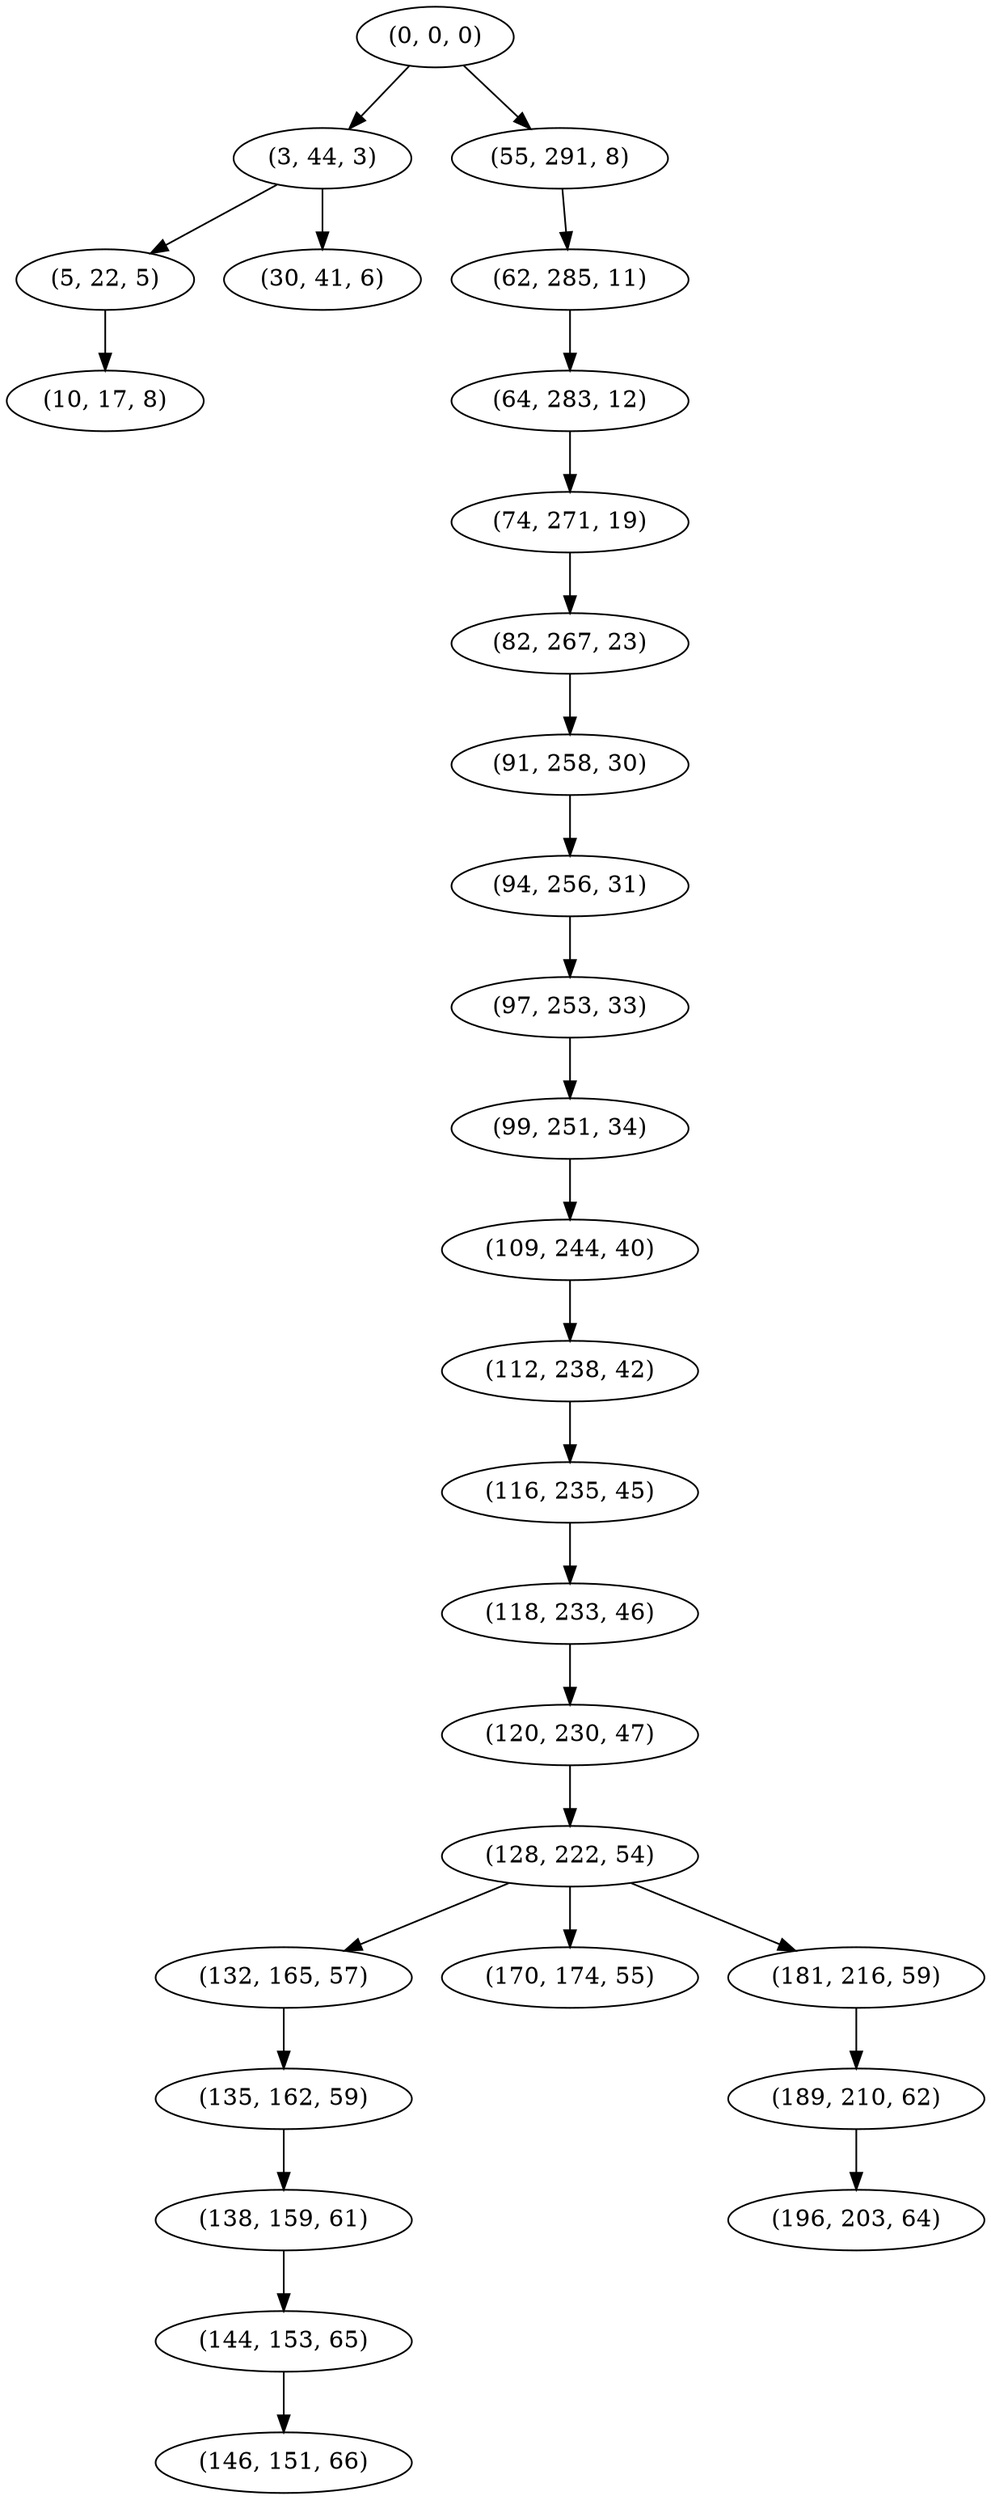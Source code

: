 digraph tree {
    "(0, 0, 0)";
    "(3, 44, 3)";
    "(5, 22, 5)";
    "(10, 17, 8)";
    "(30, 41, 6)";
    "(55, 291, 8)";
    "(62, 285, 11)";
    "(64, 283, 12)";
    "(74, 271, 19)";
    "(82, 267, 23)";
    "(91, 258, 30)";
    "(94, 256, 31)";
    "(97, 253, 33)";
    "(99, 251, 34)";
    "(109, 244, 40)";
    "(112, 238, 42)";
    "(116, 235, 45)";
    "(118, 233, 46)";
    "(120, 230, 47)";
    "(128, 222, 54)";
    "(132, 165, 57)";
    "(135, 162, 59)";
    "(138, 159, 61)";
    "(144, 153, 65)";
    "(146, 151, 66)";
    "(170, 174, 55)";
    "(181, 216, 59)";
    "(189, 210, 62)";
    "(196, 203, 64)";
    "(0, 0, 0)" -> "(3, 44, 3)";
    "(0, 0, 0)" -> "(55, 291, 8)";
    "(3, 44, 3)" -> "(5, 22, 5)";
    "(3, 44, 3)" -> "(30, 41, 6)";
    "(5, 22, 5)" -> "(10, 17, 8)";
    "(55, 291, 8)" -> "(62, 285, 11)";
    "(62, 285, 11)" -> "(64, 283, 12)";
    "(64, 283, 12)" -> "(74, 271, 19)";
    "(74, 271, 19)" -> "(82, 267, 23)";
    "(82, 267, 23)" -> "(91, 258, 30)";
    "(91, 258, 30)" -> "(94, 256, 31)";
    "(94, 256, 31)" -> "(97, 253, 33)";
    "(97, 253, 33)" -> "(99, 251, 34)";
    "(99, 251, 34)" -> "(109, 244, 40)";
    "(109, 244, 40)" -> "(112, 238, 42)";
    "(112, 238, 42)" -> "(116, 235, 45)";
    "(116, 235, 45)" -> "(118, 233, 46)";
    "(118, 233, 46)" -> "(120, 230, 47)";
    "(120, 230, 47)" -> "(128, 222, 54)";
    "(128, 222, 54)" -> "(132, 165, 57)";
    "(128, 222, 54)" -> "(170, 174, 55)";
    "(128, 222, 54)" -> "(181, 216, 59)";
    "(132, 165, 57)" -> "(135, 162, 59)";
    "(135, 162, 59)" -> "(138, 159, 61)";
    "(138, 159, 61)" -> "(144, 153, 65)";
    "(144, 153, 65)" -> "(146, 151, 66)";
    "(181, 216, 59)" -> "(189, 210, 62)";
    "(189, 210, 62)" -> "(196, 203, 64)";
}
